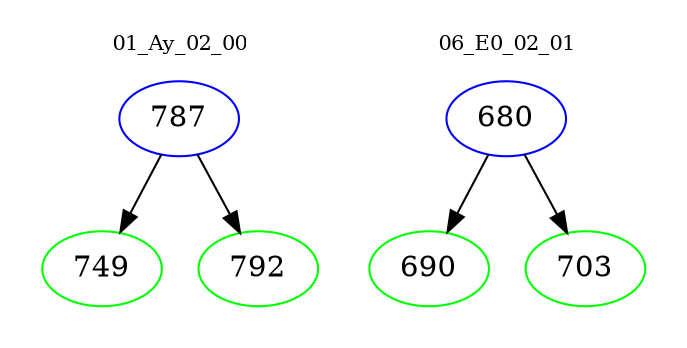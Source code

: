digraph{
subgraph cluster_0 {
color = white
label = "01_Ay_02_00";
fontsize=10;
T0_787 [label="787", color="blue"]
T0_787 -> T0_749 [color="black"]
T0_749 [label="749", color="green"]
T0_787 -> T0_792 [color="black"]
T0_792 [label="792", color="green"]
}
subgraph cluster_1 {
color = white
label = "06_E0_02_01";
fontsize=10;
T1_680 [label="680", color="blue"]
T1_680 -> T1_690 [color="black"]
T1_690 [label="690", color="green"]
T1_680 -> T1_703 [color="black"]
T1_703 [label="703", color="green"]
}
}
